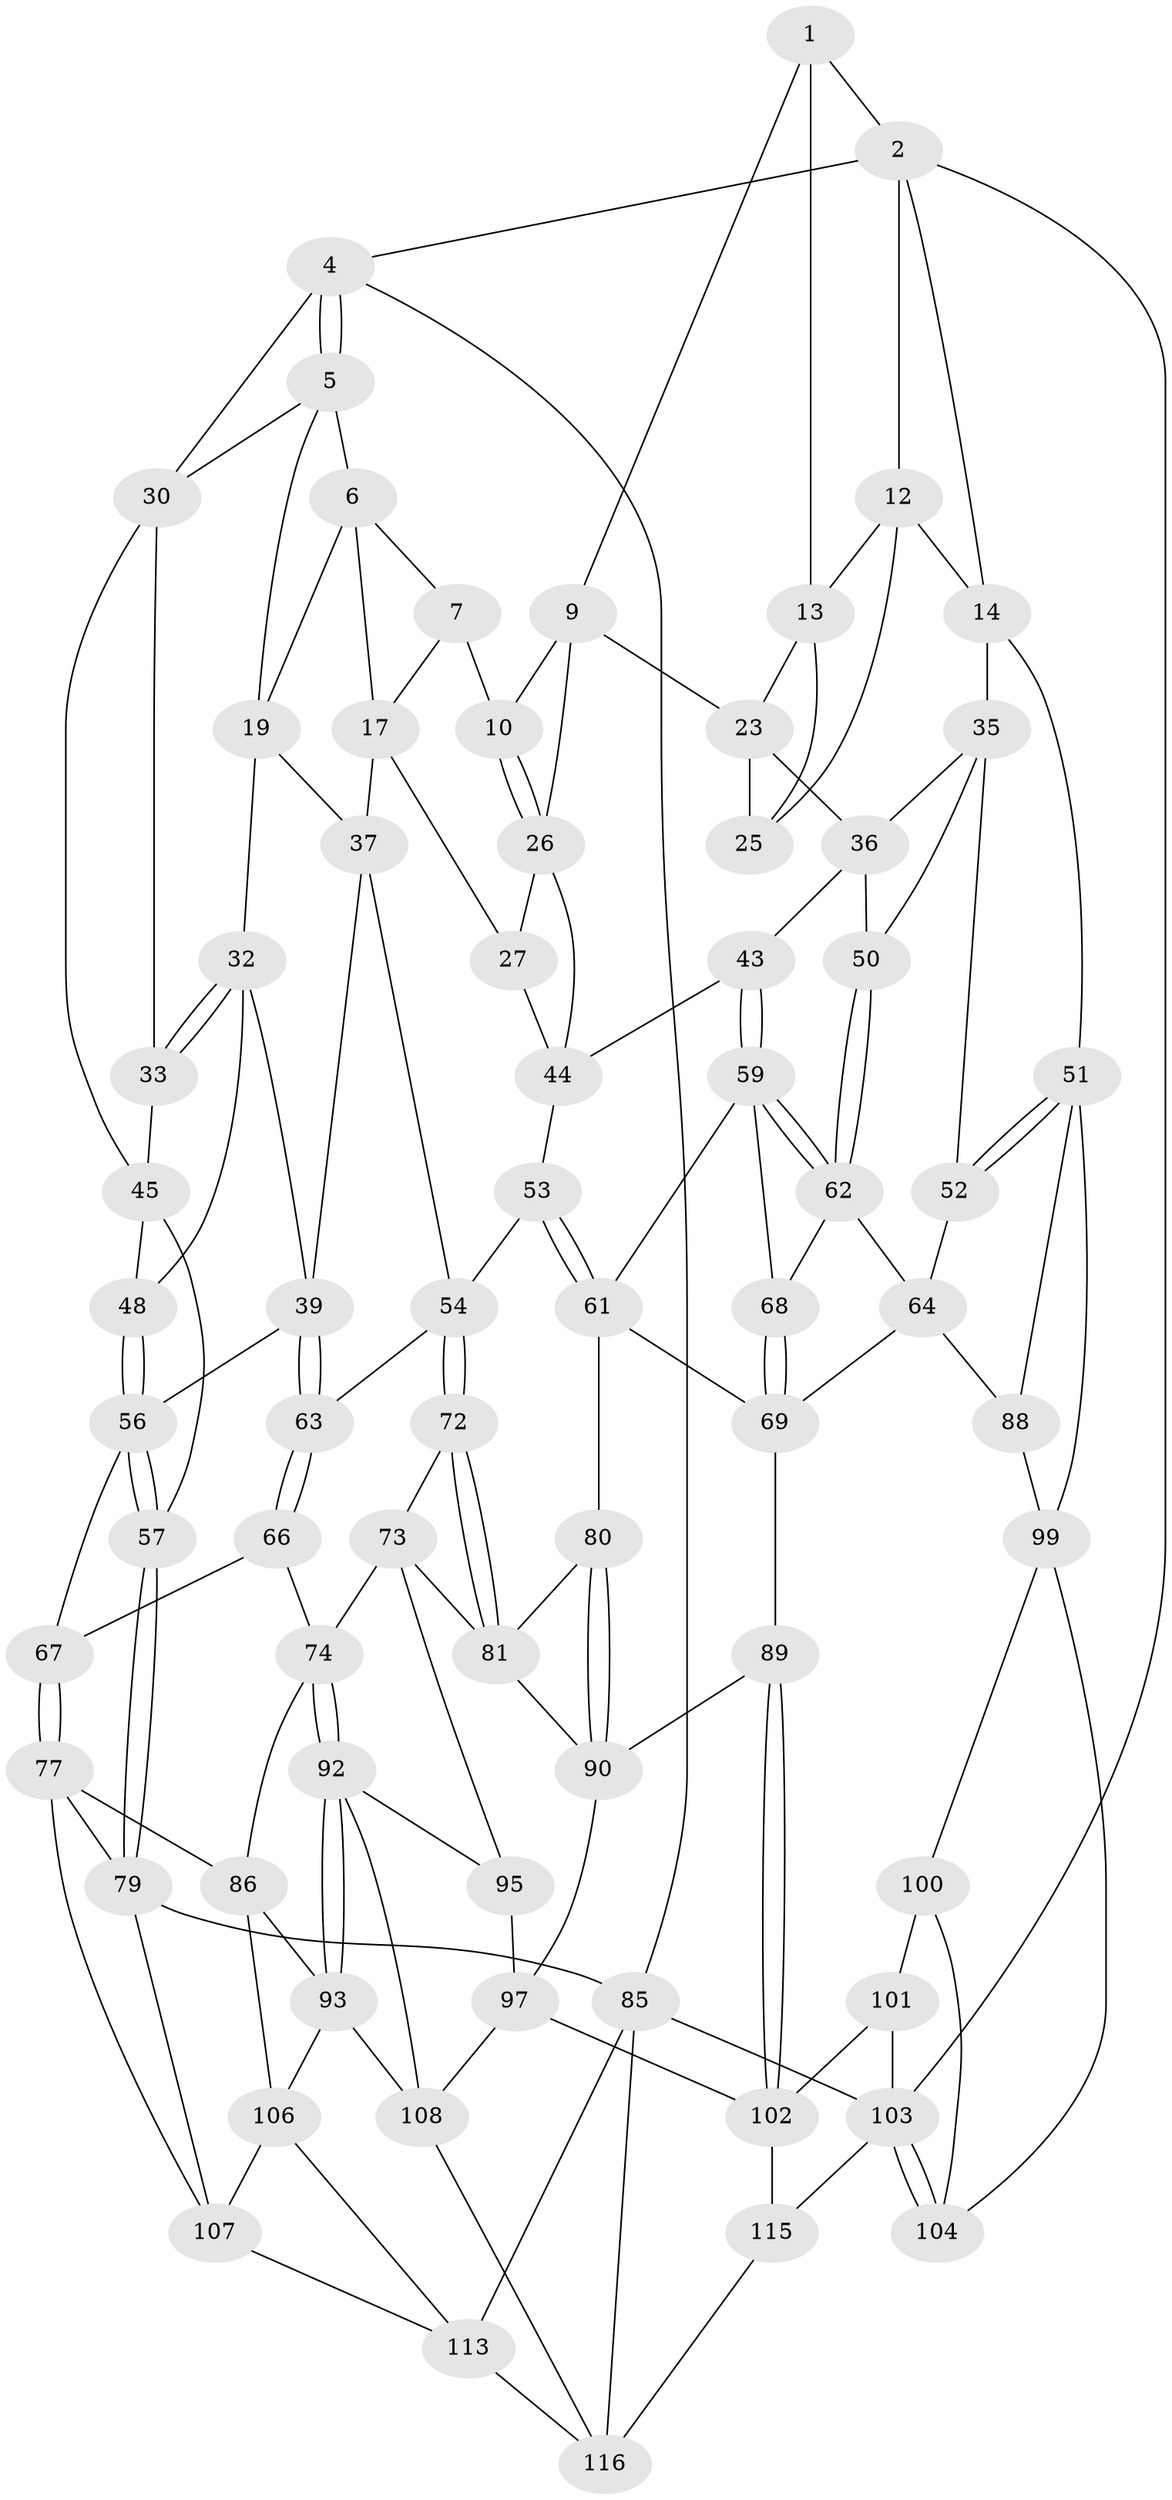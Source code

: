 // original degree distribution, {3: 0.01639344262295082, 4: 0.22131147540983606, 6: 0.20491803278688525, 5: 0.5573770491803278}
// Generated by graph-tools (version 1.1) at 2025/11/02/27/25 16:11:58]
// undirected, 72 vertices, 155 edges
graph export_dot {
graph [start="1"]
  node [color=gray90,style=filled];
  1 [pos="+0.5552118903993374+0",super="+8"];
  2 [pos="+0.7663117180328708+0",super="+3"];
  4 [pos="+0+0"];
  5 [pos="+0.0653492553418675+0",super="+21"];
  6 [pos="+0.15162246912360164+0",super="+18"];
  7 [pos="+0.3785780570908402+0",super="+11"];
  9 [pos="+0.5406461286886831+0.073216796639383",super="+24"];
  10 [pos="+0.47017994469269586+0.07685877730459346"];
  12 [pos="+0.7660232002828158+0",super="+16"];
  13 [pos="+0.669168751970467+0.04201019253138021",super="+22"];
  14 [pos="+1+0.1314454083217861",super="+15"];
  17 [pos="+0.31420995835676113+0.16461182676672365",super="+28"];
  19 [pos="+0.21935849556752807+0.16478429553950377",super="+20"];
  23 [pos="+0.6530125736108982+0.1681170249599365",super="+34"];
  25 [pos="+0.8681247876911999+0.1388327881480471"];
  26 [pos="+0.5023387105224318+0.2275437984422209",super="+29"];
  27 [pos="+0.4337226724131912+0.24436822530334237"];
  30 [pos="+0+0.1525679422118927",super="+31"];
  32 [pos="+0.11007434209444311+0.26728582430101805",super="+41"];
  33 [pos="+0.05900732212929792+0.26331570904929646"];
  35 [pos="+0.9526111576362737+0.2912701805766767",super="+49"];
  36 [pos="+0.8092787061023885+0.25256189284764224",super="+42"];
  37 [pos="+0.3588408779032983+0.38271091871894575",super="+38"];
  39 [pos="+0.18269473403491432+0.38371598005252394",super="+40"];
  43 [pos="+0.6649577195259325+0.3188050248966569"];
  44 [pos="+0.599545088894139+0.2652524435036696",super="+47"];
  45 [pos="+0.01060339439451029+0.2805209666736912",super="+46"];
  48 [pos="+0.045330977931580016+0.3411552980221589"];
  50 [pos="+0.8748231570220745+0.38139696212203555"];
  51 [pos="+1+0.49194810832488944",super="+87"];
  52 [pos="+1+0.4469612558131331"];
  53 [pos="+0.47233462801311393+0.42497956112507096"];
  54 [pos="+0.4010227979016181+0.43225311708056896",super="+55"];
  56 [pos="+0.022953719877147918+0.3907432875681991",super="+58"];
  57 [pos="+0+0.3403414605761625"];
  59 [pos="+0.6694468335350588+0.3383795072635325",super="+60"];
  61 [pos="+0.5606114858867149+0.4826453580663947",super="+71"];
  62 [pos="+0.825340329436088+0.4341066217918661",super="+65"];
  63 [pos="+0.29612712944535874+0.4146949564380018"];
  64 [pos="+0.8145194070647644+0.5345528263385028",super="+76"];
  66 [pos="+0.22541996250013074+0.5457276388403569"];
  67 [pos="+0.10812685584735801+0.4621174889865969"];
  68 [pos="+0.6556535754493333+0.4413748622579856"];
  69 [pos="+0.7554419323864816+0.5869607733825384",super="+70"];
  72 [pos="+0.40065024300638996+0.43651662243712464"];
  73 [pos="+0.3755501950948657+0.5194123686550669",super="+83"];
  74 [pos="+0.3039869072908997+0.5998605366044157",super="+75"];
  77 [pos="+0.005334420329155555+0.5928561924834678",super="+78"];
  79 [pos="+0+0.6268917294423375",super="+84"];
  80 [pos="+0.5044560797870444+0.5905164261206678"];
  81 [pos="+0.49476528863917213+0.5939348679803982",super="+82"];
  85 [pos="+0+1",super="+122"];
  86 [pos="+0.1331408604034407+0.6586669724458233",super="+94"];
  88 [pos="+0.8528037874010372+0.6121691691151475"];
  89 [pos="+0.6706555654438245+0.6679043934897614"];
  90 [pos="+0.6292229852621358+0.6864959522723189",super="+91"];
  92 [pos="+0.3263702576132547+0.66123971830118",super="+96"];
  93 [pos="+0.1679672451669322+0.7290657382863706",super="+109"];
  95 [pos="+0.4102870082802281+0.6891088087443838"];
  97 [pos="+0.5649514948454787+0.749904288059138",super="+98"];
  99 [pos="+0.809565009187938+0.7543289922555441",super="+105"];
  100 [pos="+0.7725064789264032+0.8014335597101927",super="+118"];
  101 [pos="+0.7458175585965228+0.7979529970329394",super="+119"];
  102 [pos="+0.7423501808415377+0.7963927383994576",super="+111"];
  103 [pos="+1+1",super="+120"];
  104 [pos="+1+0.8841778154755344"];
  106 [pos="+0.0345482466099469+0.75912581030717",super="+112"];
  107 [pos="+0.001795639078588365+0.7487291942390556",super="+114"];
  108 [pos="+0.2861486457364339+0.8273502966319648",super="+110"];
  113 [pos="+0.1216830036956687+0.9026481137203364",super="+121"];
  115 [pos="+0.5501392386174124+1"];
  116 [pos="+0.5292802382357408+1",super="+117"];
  1 -- 2;
  1 -- 13;
  1 -- 9;
  2 -- 12;
  2 -- 4;
  2 -- 14;
  2 -- 103;
  4 -- 5;
  4 -- 5;
  4 -- 85;
  4 -- 30;
  5 -- 6;
  5 -- 30;
  5 -- 19;
  6 -- 7;
  6 -- 17;
  6 -- 19;
  7 -- 17;
  7 -- 10;
  9 -- 10;
  9 -- 26;
  9 -- 23;
  10 -- 26;
  10 -- 26;
  12 -- 13;
  12 -- 25;
  12 -- 14;
  13 -- 25;
  13 -- 23;
  14 -- 51;
  14 -- 35;
  17 -- 27;
  17 -- 37;
  19 -- 37;
  19 -- 32;
  23 -- 25;
  23 -- 36;
  26 -- 27;
  26 -- 44;
  27 -- 44;
  30 -- 33;
  30 -- 45;
  32 -- 33;
  32 -- 33;
  32 -- 48;
  32 -- 39;
  33 -- 45;
  35 -- 36;
  35 -- 50;
  35 -- 52;
  36 -- 50;
  36 -- 43;
  37 -- 39;
  37 -- 54;
  39 -- 63;
  39 -- 63;
  39 -- 56;
  43 -- 44;
  43 -- 59;
  43 -- 59;
  44 -- 53;
  45 -- 48;
  45 -- 57;
  48 -- 56;
  48 -- 56;
  50 -- 62;
  50 -- 62;
  51 -- 52;
  51 -- 52;
  51 -- 88;
  51 -- 99;
  52 -- 64;
  53 -- 54;
  53 -- 61;
  53 -- 61;
  54 -- 72;
  54 -- 72;
  54 -- 63;
  56 -- 57;
  56 -- 57;
  56 -- 67;
  57 -- 79;
  57 -- 79;
  59 -- 62;
  59 -- 62;
  59 -- 68;
  59 -- 61;
  61 -- 80;
  61 -- 69;
  62 -- 64;
  62 -- 68;
  63 -- 66;
  63 -- 66;
  64 -- 88;
  64 -- 69;
  66 -- 67;
  66 -- 74;
  67 -- 77;
  67 -- 77;
  68 -- 69;
  68 -- 69;
  69 -- 89;
  72 -- 73;
  72 -- 81;
  72 -- 81;
  73 -- 74;
  73 -- 95;
  73 -- 81;
  74 -- 92;
  74 -- 92;
  74 -- 86;
  77 -- 86;
  77 -- 107;
  77 -- 79;
  79 -- 85;
  79 -- 107;
  80 -- 81;
  80 -- 90;
  80 -- 90;
  81 -- 90;
  85 -- 103;
  85 -- 116;
  85 -- 113;
  86 -- 106;
  86 -- 93;
  88 -- 99;
  89 -- 90;
  89 -- 102;
  89 -- 102;
  90 -- 97;
  92 -- 93;
  92 -- 93;
  92 -- 108;
  92 -- 95;
  93 -- 106;
  93 -- 108;
  95 -- 97;
  97 -- 102;
  97 -- 108;
  99 -- 100;
  99 -- 104;
  100 -- 101 [weight=2];
  100 -- 104;
  101 -- 102;
  101 -- 103;
  102 -- 115;
  103 -- 104;
  103 -- 104;
  103 -- 115;
  106 -- 107;
  106 -- 113;
  107 -- 113;
  108 -- 116;
  113 -- 116;
  115 -- 116;
}
